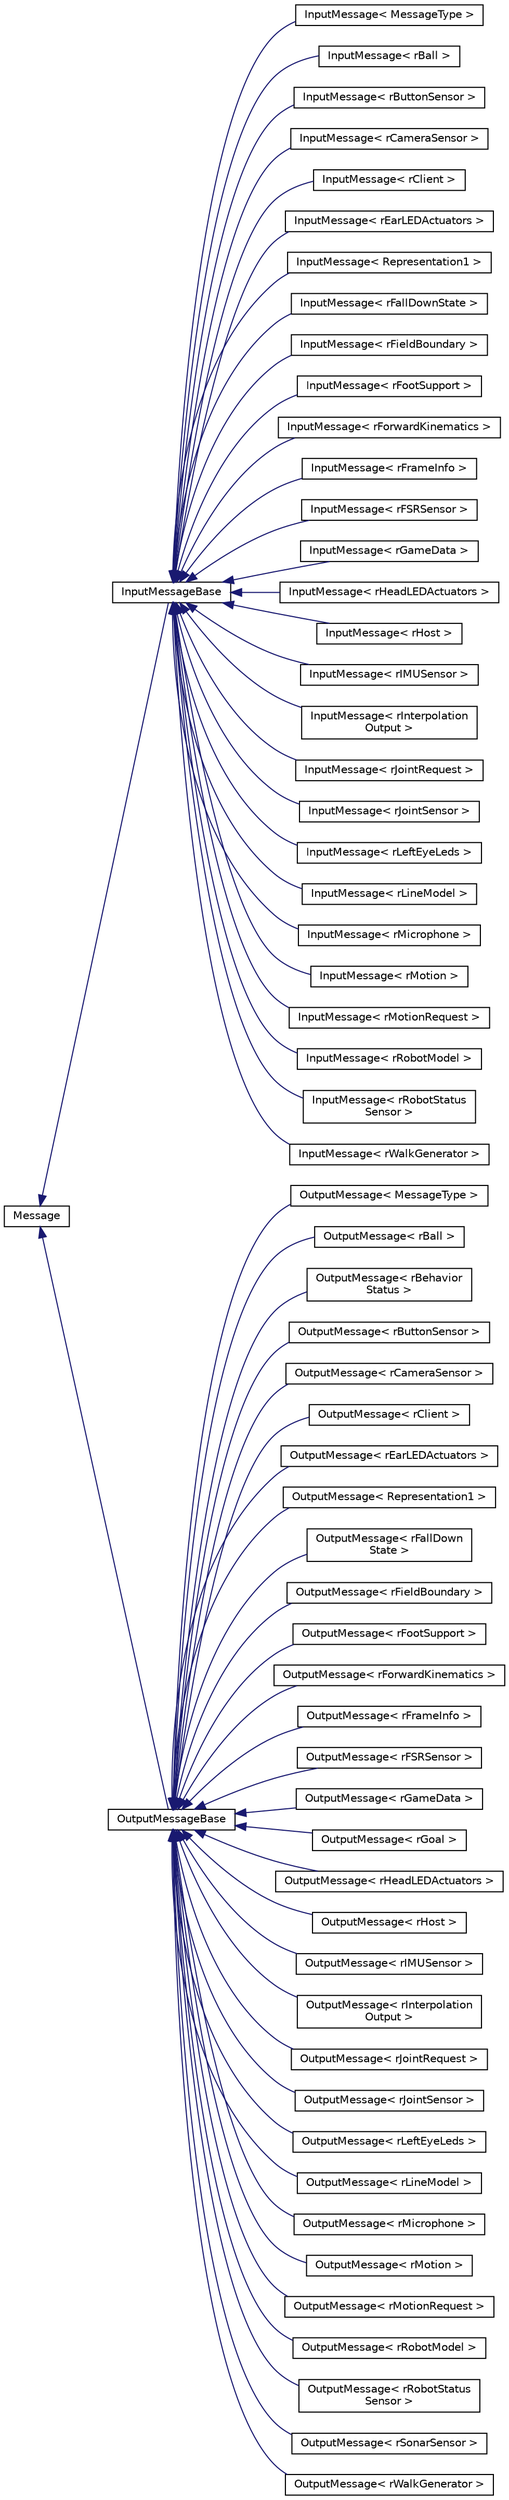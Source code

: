 digraph "Graphical Class Hierarchy"
{
  edge [fontname="Helvetica",fontsize="10",labelfontname="Helvetica",labelfontsize="10"];
  node [fontname="Helvetica",fontsize="10",shape=record];
  rankdir="LR";
  Node0 [label="Message",height=0.2,width=0.4,color="black", fillcolor="white", style="filled",URL="$classMessage.html",tooltip="Message abstract class. "];
  Node0 -> Node1 [dir="back",color="midnightblue",fontsize="10",style="solid",fontname="Helvetica"];
  Node1 [label="InputMessageBase",height=0.2,width=0.4,color="black", fillcolor="white", style="filled",URL="$classInputMessageBase.html",tooltip="InputMessage of a module. "];
  Node1 -> Node2 [dir="back",color="midnightblue",fontsize="10",style="solid",fontname="Helvetica"];
  Node2 [label="InputMessage\< MessageType \>",height=0.2,width=0.4,color="black", fillcolor="white", style="filled",URL="$classInputMessage.html"];
  Node1 -> Node3 [dir="back",color="midnightblue",fontsize="10",style="solid",fontname="Helvetica"];
  Node3 [label="InputMessage\< rBall \>",height=0.2,width=0.4,color="black", fillcolor="white", style="filled",URL="$classInputMessage.html"];
  Node1 -> Node4 [dir="back",color="midnightblue",fontsize="10",style="solid",fontname="Helvetica"];
  Node4 [label="InputMessage\< rButtonSensor \>",height=0.2,width=0.4,color="black", fillcolor="white", style="filled",URL="$classInputMessage.html"];
  Node1 -> Node5 [dir="back",color="midnightblue",fontsize="10",style="solid",fontname="Helvetica"];
  Node5 [label="InputMessage\< rCameraSensor \>",height=0.2,width=0.4,color="black", fillcolor="white", style="filled",URL="$classInputMessage.html"];
  Node1 -> Node6 [dir="back",color="midnightblue",fontsize="10",style="solid",fontname="Helvetica"];
  Node6 [label="InputMessage\< rClient \>",height=0.2,width=0.4,color="black", fillcolor="white", style="filled",URL="$classInputMessage.html"];
  Node1 -> Node7 [dir="back",color="midnightblue",fontsize="10",style="solid",fontname="Helvetica"];
  Node7 [label="InputMessage\< rEarLEDActuators \>",height=0.2,width=0.4,color="black", fillcolor="white", style="filled",URL="$classInputMessage.html"];
  Node1 -> Node8 [dir="back",color="midnightblue",fontsize="10",style="solid",fontname="Helvetica"];
  Node8 [label="InputMessage\< Representation1 \>",height=0.2,width=0.4,color="black", fillcolor="white", style="filled",URL="$classInputMessage.html"];
  Node1 -> Node9 [dir="back",color="midnightblue",fontsize="10",style="solid",fontname="Helvetica"];
  Node9 [label="InputMessage\< rFallDownState \>",height=0.2,width=0.4,color="black", fillcolor="white", style="filled",URL="$classInputMessage.html"];
  Node1 -> Node10 [dir="back",color="midnightblue",fontsize="10",style="solid",fontname="Helvetica"];
  Node10 [label="InputMessage\< rFieldBoundary \>",height=0.2,width=0.4,color="black", fillcolor="white", style="filled",URL="$classInputMessage.html"];
  Node1 -> Node11 [dir="back",color="midnightblue",fontsize="10",style="solid",fontname="Helvetica"];
  Node11 [label="InputMessage\< rFootSupport \>",height=0.2,width=0.4,color="black", fillcolor="white", style="filled",URL="$classInputMessage.html"];
  Node1 -> Node12 [dir="back",color="midnightblue",fontsize="10",style="solid",fontname="Helvetica"];
  Node12 [label="InputMessage\< rForwardKinematics \>",height=0.2,width=0.4,color="black", fillcolor="white", style="filled",URL="$classInputMessage.html"];
  Node1 -> Node13 [dir="back",color="midnightblue",fontsize="10",style="solid",fontname="Helvetica"];
  Node13 [label="InputMessage\< rFrameInfo \>",height=0.2,width=0.4,color="black", fillcolor="white", style="filled",URL="$classInputMessage.html"];
  Node1 -> Node14 [dir="back",color="midnightblue",fontsize="10",style="solid",fontname="Helvetica"];
  Node14 [label="InputMessage\< rFSRSensor \>",height=0.2,width=0.4,color="black", fillcolor="white", style="filled",URL="$classInputMessage.html"];
  Node1 -> Node15 [dir="back",color="midnightblue",fontsize="10",style="solid",fontname="Helvetica"];
  Node15 [label="InputMessage\< rGameData \>",height=0.2,width=0.4,color="black", fillcolor="white", style="filled",URL="$classInputMessage.html"];
  Node1 -> Node16 [dir="back",color="midnightblue",fontsize="10",style="solid",fontname="Helvetica"];
  Node16 [label="InputMessage\< rHeadLEDActuators \>",height=0.2,width=0.4,color="black", fillcolor="white", style="filled",URL="$classInputMessage.html"];
  Node1 -> Node17 [dir="back",color="midnightblue",fontsize="10",style="solid",fontname="Helvetica"];
  Node17 [label="InputMessage\< rHost \>",height=0.2,width=0.4,color="black", fillcolor="white", style="filled",URL="$classInputMessage.html"];
  Node1 -> Node18 [dir="back",color="midnightblue",fontsize="10",style="solid",fontname="Helvetica"];
  Node18 [label="InputMessage\< rIMUSensor \>",height=0.2,width=0.4,color="black", fillcolor="white", style="filled",URL="$classInputMessage.html"];
  Node1 -> Node19 [dir="back",color="midnightblue",fontsize="10",style="solid",fontname="Helvetica"];
  Node19 [label="InputMessage\< rInterpolation\lOutput \>",height=0.2,width=0.4,color="black", fillcolor="white", style="filled",URL="$classInputMessage.html"];
  Node1 -> Node20 [dir="back",color="midnightblue",fontsize="10",style="solid",fontname="Helvetica"];
  Node20 [label="InputMessage\< rJointRequest \>",height=0.2,width=0.4,color="black", fillcolor="white", style="filled",URL="$classInputMessage.html"];
  Node1 -> Node21 [dir="back",color="midnightblue",fontsize="10",style="solid",fontname="Helvetica"];
  Node21 [label="InputMessage\< rJointSensor \>",height=0.2,width=0.4,color="black", fillcolor="white", style="filled",URL="$classInputMessage.html"];
  Node1 -> Node22 [dir="back",color="midnightblue",fontsize="10",style="solid",fontname="Helvetica"];
  Node22 [label="InputMessage\< rLeftEyeLeds \>",height=0.2,width=0.4,color="black", fillcolor="white", style="filled",URL="$classInputMessage.html"];
  Node1 -> Node23 [dir="back",color="midnightblue",fontsize="10",style="solid",fontname="Helvetica"];
  Node23 [label="InputMessage\< rLineModel \>",height=0.2,width=0.4,color="black", fillcolor="white", style="filled",URL="$classInputMessage.html"];
  Node1 -> Node24 [dir="back",color="midnightblue",fontsize="10",style="solid",fontname="Helvetica"];
  Node24 [label="InputMessage\< rMicrophone \>",height=0.2,width=0.4,color="black", fillcolor="white", style="filled",URL="$classInputMessage.html"];
  Node1 -> Node25 [dir="back",color="midnightblue",fontsize="10",style="solid",fontname="Helvetica"];
  Node25 [label="InputMessage\< rMotion \>",height=0.2,width=0.4,color="black", fillcolor="white", style="filled",URL="$classInputMessage.html"];
  Node1 -> Node26 [dir="back",color="midnightblue",fontsize="10",style="solid",fontname="Helvetica"];
  Node26 [label="InputMessage\< rMotionRequest \>",height=0.2,width=0.4,color="black", fillcolor="white", style="filled",URL="$classInputMessage.html"];
  Node1 -> Node27 [dir="back",color="midnightblue",fontsize="10",style="solid",fontname="Helvetica"];
  Node27 [label="InputMessage\< rRobotModel \>",height=0.2,width=0.4,color="black", fillcolor="white", style="filled",URL="$classInputMessage.html"];
  Node1 -> Node28 [dir="back",color="midnightblue",fontsize="10",style="solid",fontname="Helvetica"];
  Node28 [label="InputMessage\< rRobotStatus\lSensor \>",height=0.2,width=0.4,color="black", fillcolor="white", style="filled",URL="$classInputMessage.html"];
  Node1 -> Node29 [dir="back",color="midnightblue",fontsize="10",style="solid",fontname="Helvetica"];
  Node29 [label="InputMessage\< rWalkGenerator \>",height=0.2,width=0.4,color="black", fillcolor="white", style="filled",URL="$classInputMessage.html"];
  Node0 -> Node30 [dir="back",color="midnightblue",fontsize="10",style="solid",fontname="Helvetica"];
  Node30 [label="OutputMessageBase",height=0.2,width=0.4,color="black", fillcolor="white", style="filled",URL="$classOutputMessageBase.html",tooltip="OutputMessage of a module. "];
  Node30 -> Node31 [dir="back",color="midnightblue",fontsize="10",style="solid",fontname="Helvetica"];
  Node31 [label="OutputMessage\< MessageType \>",height=0.2,width=0.4,color="black", fillcolor="white", style="filled",URL="$classOutputMessage.html"];
  Node30 -> Node32 [dir="back",color="midnightblue",fontsize="10",style="solid",fontname="Helvetica"];
  Node32 [label="OutputMessage\< rBall \>",height=0.2,width=0.4,color="black", fillcolor="white", style="filled",URL="$classOutputMessage.html"];
  Node30 -> Node33 [dir="back",color="midnightblue",fontsize="10",style="solid",fontname="Helvetica"];
  Node33 [label="OutputMessage\< rBehavior\lStatus \>",height=0.2,width=0.4,color="black", fillcolor="white", style="filled",URL="$classOutputMessage.html"];
  Node30 -> Node34 [dir="back",color="midnightblue",fontsize="10",style="solid",fontname="Helvetica"];
  Node34 [label="OutputMessage\< rButtonSensor \>",height=0.2,width=0.4,color="black", fillcolor="white", style="filled",URL="$classOutputMessage.html"];
  Node30 -> Node35 [dir="back",color="midnightblue",fontsize="10",style="solid",fontname="Helvetica"];
  Node35 [label="OutputMessage\< rCameraSensor \>",height=0.2,width=0.4,color="black", fillcolor="white", style="filled",URL="$classOutputMessage.html"];
  Node30 -> Node36 [dir="back",color="midnightblue",fontsize="10",style="solid",fontname="Helvetica"];
  Node36 [label="OutputMessage\< rClient \>",height=0.2,width=0.4,color="black", fillcolor="white", style="filled",URL="$classOutputMessage.html"];
  Node30 -> Node37 [dir="back",color="midnightblue",fontsize="10",style="solid",fontname="Helvetica"];
  Node37 [label="OutputMessage\< rEarLEDActuators \>",height=0.2,width=0.4,color="black", fillcolor="white", style="filled",URL="$classOutputMessage.html"];
  Node30 -> Node38 [dir="back",color="midnightblue",fontsize="10",style="solid",fontname="Helvetica"];
  Node38 [label="OutputMessage\< Representation1 \>",height=0.2,width=0.4,color="black", fillcolor="white", style="filled",URL="$classOutputMessage.html"];
  Node30 -> Node39 [dir="back",color="midnightblue",fontsize="10",style="solid",fontname="Helvetica"];
  Node39 [label="OutputMessage\< rFallDown\lState \>",height=0.2,width=0.4,color="black", fillcolor="white", style="filled",URL="$classOutputMessage.html"];
  Node30 -> Node40 [dir="back",color="midnightblue",fontsize="10",style="solid",fontname="Helvetica"];
  Node40 [label="OutputMessage\< rFieldBoundary \>",height=0.2,width=0.4,color="black", fillcolor="white", style="filled",URL="$classOutputMessage.html"];
  Node30 -> Node41 [dir="back",color="midnightblue",fontsize="10",style="solid",fontname="Helvetica"];
  Node41 [label="OutputMessage\< rFootSupport \>",height=0.2,width=0.4,color="black", fillcolor="white", style="filled",URL="$classOutputMessage.html"];
  Node30 -> Node42 [dir="back",color="midnightblue",fontsize="10",style="solid",fontname="Helvetica"];
  Node42 [label="OutputMessage\< rForwardKinematics \>",height=0.2,width=0.4,color="black", fillcolor="white", style="filled",URL="$classOutputMessage.html"];
  Node30 -> Node43 [dir="back",color="midnightblue",fontsize="10",style="solid",fontname="Helvetica"];
  Node43 [label="OutputMessage\< rFrameInfo \>",height=0.2,width=0.4,color="black", fillcolor="white", style="filled",URL="$classOutputMessage.html"];
  Node30 -> Node44 [dir="back",color="midnightblue",fontsize="10",style="solid",fontname="Helvetica"];
  Node44 [label="OutputMessage\< rFSRSensor \>",height=0.2,width=0.4,color="black", fillcolor="white", style="filled",URL="$classOutputMessage.html"];
  Node30 -> Node45 [dir="back",color="midnightblue",fontsize="10",style="solid",fontname="Helvetica"];
  Node45 [label="OutputMessage\< rGameData \>",height=0.2,width=0.4,color="black", fillcolor="white", style="filled",URL="$classOutputMessage.html"];
  Node30 -> Node46 [dir="back",color="midnightblue",fontsize="10",style="solid",fontname="Helvetica"];
  Node46 [label="OutputMessage\< rGoal \>",height=0.2,width=0.4,color="black", fillcolor="white", style="filled",URL="$classOutputMessage.html"];
  Node30 -> Node47 [dir="back",color="midnightblue",fontsize="10",style="solid",fontname="Helvetica"];
  Node47 [label="OutputMessage\< rHeadLEDActuators \>",height=0.2,width=0.4,color="black", fillcolor="white", style="filled",URL="$classOutputMessage.html"];
  Node30 -> Node48 [dir="back",color="midnightblue",fontsize="10",style="solid",fontname="Helvetica"];
  Node48 [label="OutputMessage\< rHost \>",height=0.2,width=0.4,color="black", fillcolor="white", style="filled",URL="$classOutputMessage.html"];
  Node30 -> Node49 [dir="back",color="midnightblue",fontsize="10",style="solid",fontname="Helvetica"];
  Node49 [label="OutputMessage\< rIMUSensor \>",height=0.2,width=0.4,color="black", fillcolor="white", style="filled",URL="$classOutputMessage.html"];
  Node30 -> Node50 [dir="back",color="midnightblue",fontsize="10",style="solid",fontname="Helvetica"];
  Node50 [label="OutputMessage\< rInterpolation\lOutput \>",height=0.2,width=0.4,color="black", fillcolor="white", style="filled",URL="$classOutputMessage.html"];
  Node30 -> Node51 [dir="back",color="midnightblue",fontsize="10",style="solid",fontname="Helvetica"];
  Node51 [label="OutputMessage\< rJointRequest \>",height=0.2,width=0.4,color="black", fillcolor="white", style="filled",URL="$classOutputMessage.html"];
  Node30 -> Node52 [dir="back",color="midnightblue",fontsize="10",style="solid",fontname="Helvetica"];
  Node52 [label="OutputMessage\< rJointSensor \>",height=0.2,width=0.4,color="black", fillcolor="white", style="filled",URL="$classOutputMessage.html"];
  Node30 -> Node53 [dir="back",color="midnightblue",fontsize="10",style="solid",fontname="Helvetica"];
  Node53 [label="OutputMessage\< rLeftEyeLeds \>",height=0.2,width=0.4,color="black", fillcolor="white", style="filled",URL="$classOutputMessage.html"];
  Node30 -> Node54 [dir="back",color="midnightblue",fontsize="10",style="solid",fontname="Helvetica"];
  Node54 [label="OutputMessage\< rLineModel \>",height=0.2,width=0.4,color="black", fillcolor="white", style="filled",URL="$classOutputMessage.html"];
  Node30 -> Node55 [dir="back",color="midnightblue",fontsize="10",style="solid",fontname="Helvetica"];
  Node55 [label="OutputMessage\< rMicrophone \>",height=0.2,width=0.4,color="black", fillcolor="white", style="filled",URL="$classOutputMessage.html"];
  Node30 -> Node56 [dir="back",color="midnightblue",fontsize="10",style="solid",fontname="Helvetica"];
  Node56 [label="OutputMessage\< rMotion \>",height=0.2,width=0.4,color="black", fillcolor="white", style="filled",URL="$classOutputMessage.html"];
  Node30 -> Node57 [dir="back",color="midnightblue",fontsize="10",style="solid",fontname="Helvetica"];
  Node57 [label="OutputMessage\< rMotionRequest \>",height=0.2,width=0.4,color="black", fillcolor="white", style="filled",URL="$classOutputMessage.html"];
  Node30 -> Node58 [dir="back",color="midnightblue",fontsize="10",style="solid",fontname="Helvetica"];
  Node58 [label="OutputMessage\< rRobotModel \>",height=0.2,width=0.4,color="black", fillcolor="white", style="filled",URL="$classOutputMessage.html"];
  Node30 -> Node59 [dir="back",color="midnightblue",fontsize="10",style="solid",fontname="Helvetica"];
  Node59 [label="OutputMessage\< rRobotStatus\lSensor \>",height=0.2,width=0.4,color="black", fillcolor="white", style="filled",URL="$classOutputMessage.html"];
  Node30 -> Node60 [dir="back",color="midnightblue",fontsize="10",style="solid",fontname="Helvetica"];
  Node60 [label="OutputMessage\< rSonarSensor \>",height=0.2,width=0.4,color="black", fillcolor="white", style="filled",URL="$classOutputMessage.html"];
  Node30 -> Node61 [dir="back",color="midnightblue",fontsize="10",style="solid",fontname="Helvetica"];
  Node61 [label="OutputMessage\< rWalkGenerator \>",height=0.2,width=0.4,color="black", fillcolor="white", style="filled",URL="$classOutputMessage.html"];
}
